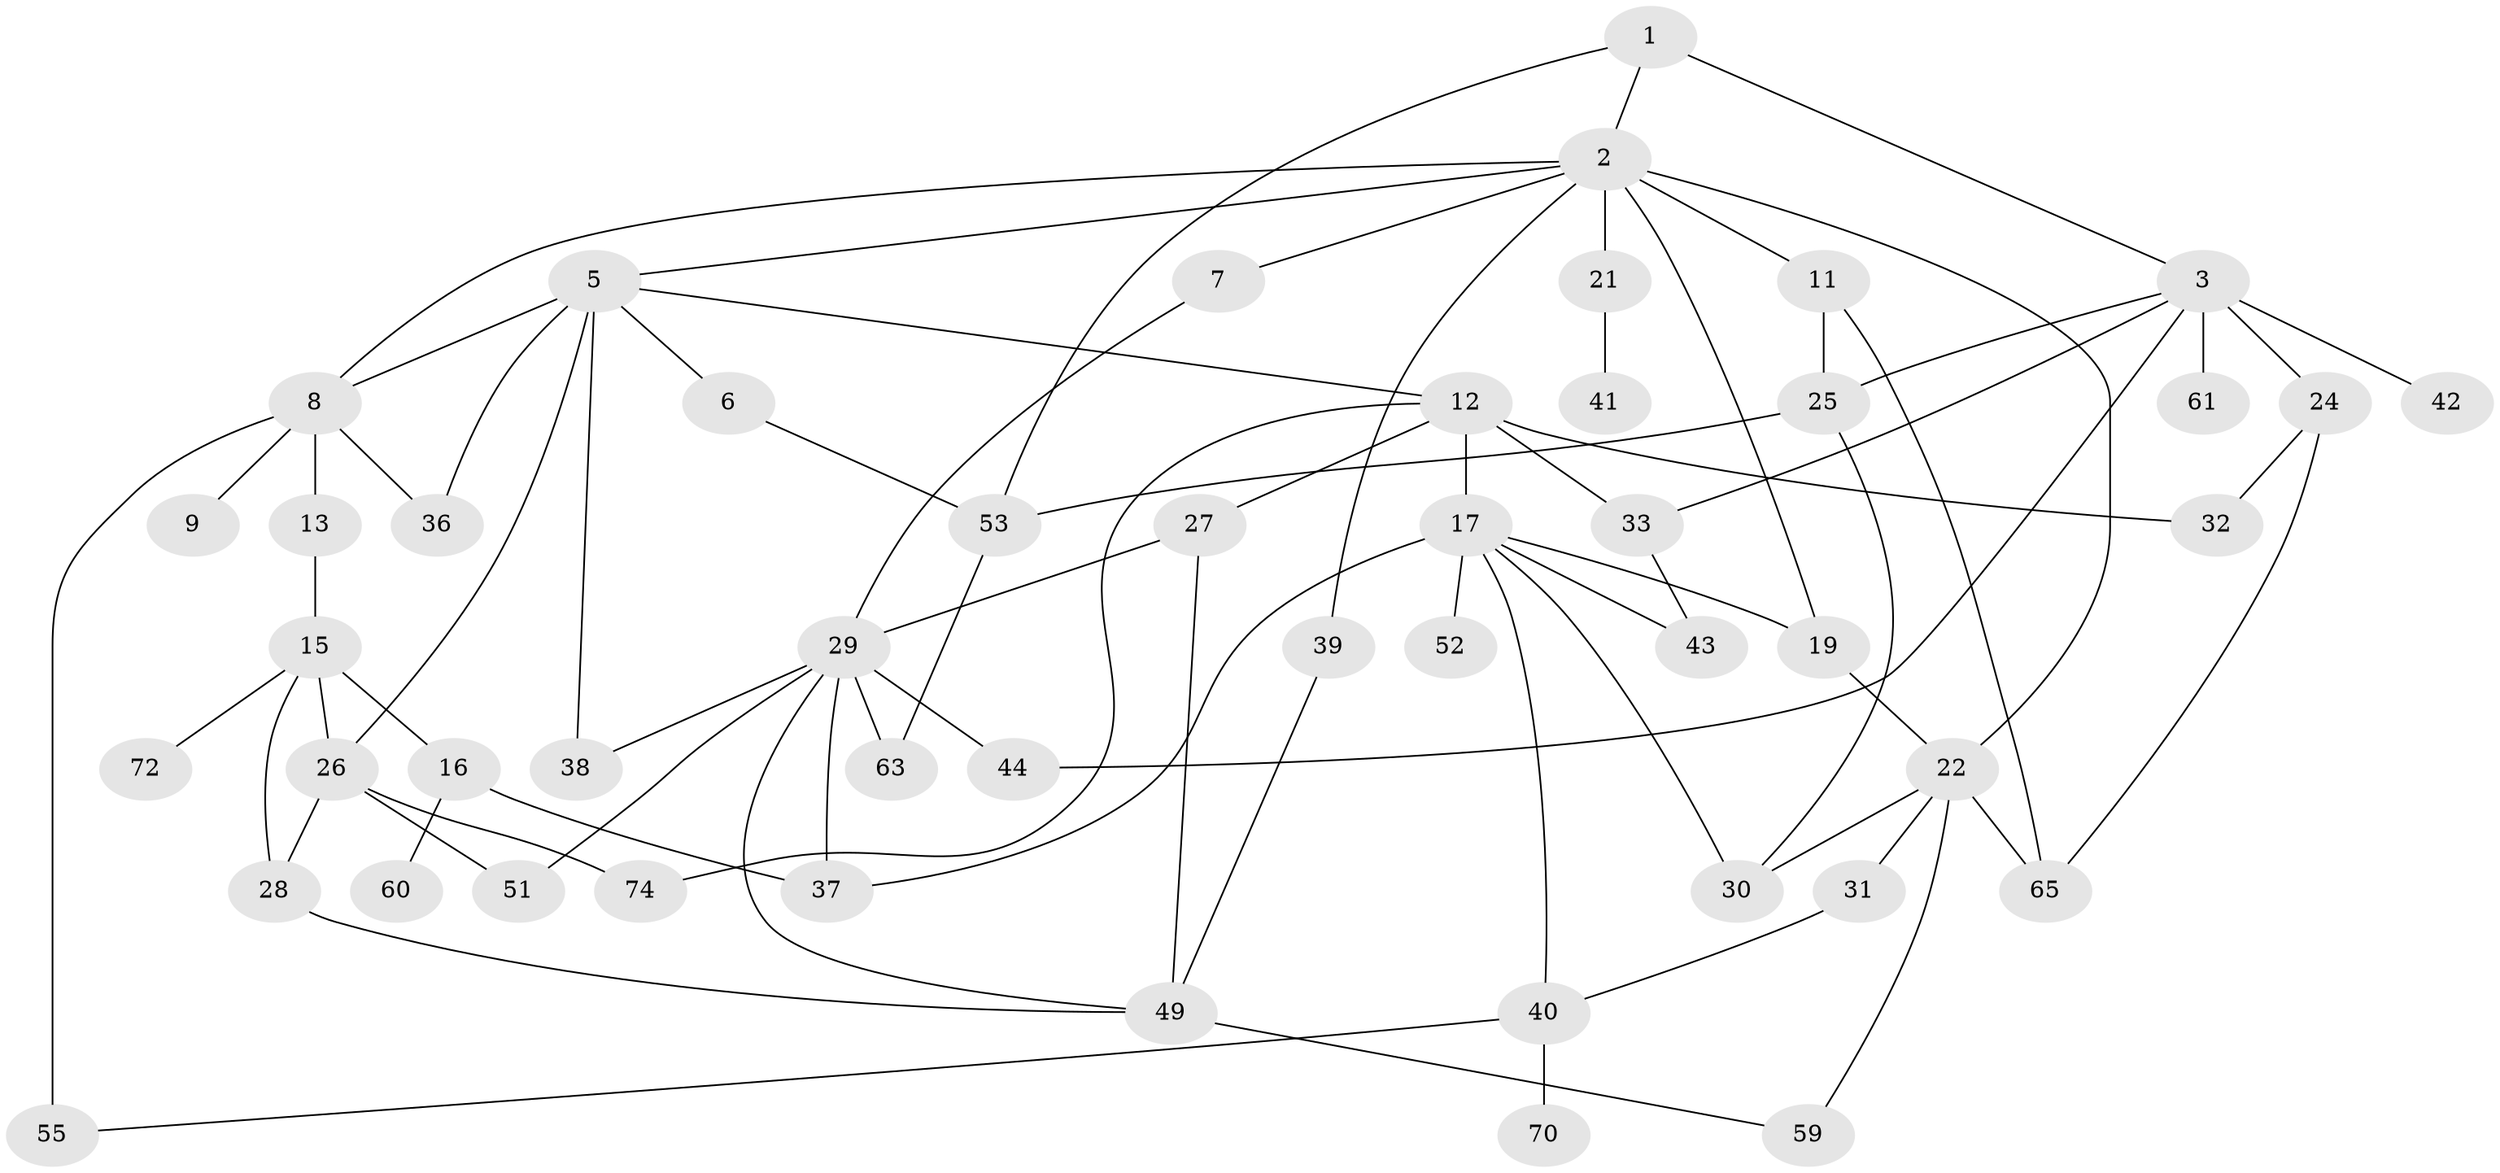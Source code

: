 // original degree distribution, {4: 0.14666666666666667, 7: 0.04, 5: 0.09333333333333334, 2: 0.30666666666666664, 3: 0.21333333333333335, 6: 0.013333333333333334, 1: 0.18666666666666668}
// Generated by graph-tools (version 1.1) at 2025/41/03/06/25 10:41:31]
// undirected, 49 vertices, 78 edges
graph export_dot {
graph [start="1"]
  node [color=gray90,style=filled];
  1 [super="+23"];
  2 [super="+4"];
  3 [super="+14"];
  5 [super="+10"];
  6;
  7 [super="+71"];
  8 [super="+45"];
  9 [super="+64"];
  11 [super="+18"];
  12 [super="+66"];
  13;
  15 [super="+47"];
  16 [super="+48"];
  17 [super="+35"];
  19 [super="+20"];
  21 [super="+73"];
  22 [super="+46"];
  24 [super="+67"];
  25 [super="+58"];
  26 [super="+56"];
  27;
  28 [super="+69"];
  29 [super="+34"];
  30;
  31;
  32;
  33 [super="+54"];
  36;
  37 [super="+50"];
  38;
  39;
  40 [super="+75"];
  41;
  42;
  43 [super="+57"];
  44;
  49 [super="+62"];
  51;
  52;
  53;
  55 [super="+68"];
  59;
  60;
  61;
  63;
  65;
  70;
  72;
  74;
  1 -- 2;
  1 -- 3 [weight=2];
  1 -- 53;
  2 -- 8;
  2 -- 22;
  2 -- 19;
  2 -- 7;
  2 -- 5;
  2 -- 21;
  2 -- 39;
  2 -- 11;
  3 -- 24;
  3 -- 33;
  3 -- 44;
  3 -- 61;
  3 -- 25;
  3 -- 42;
  5 -- 6;
  5 -- 36;
  5 -- 8;
  5 -- 26;
  5 -- 12;
  5 -- 38;
  6 -- 53;
  7 -- 29;
  8 -- 9;
  8 -- 13;
  8 -- 36;
  8 -- 55 [weight=2];
  11 -- 25;
  11 -- 65;
  12 -- 17;
  12 -- 27;
  12 -- 32;
  12 -- 74;
  12 -- 33;
  13 -- 15;
  15 -- 16;
  15 -- 28;
  15 -- 72;
  15 -- 26;
  16 -- 60;
  16 -- 37;
  17 -- 19;
  17 -- 52 [weight=2];
  17 -- 37;
  17 -- 40;
  17 -- 43;
  17 -- 30;
  19 -- 22;
  21 -- 41;
  22 -- 30;
  22 -- 31;
  22 -- 59;
  22 -- 65;
  24 -- 32;
  24 -- 65;
  25 -- 53;
  25 -- 30;
  26 -- 51;
  26 -- 74;
  26 -- 28;
  27 -- 29;
  27 -- 49;
  28 -- 49;
  29 -- 37;
  29 -- 38;
  29 -- 49;
  29 -- 51;
  29 -- 44;
  29 -- 63;
  31 -- 40;
  33 -- 43;
  39 -- 49;
  40 -- 70;
  40 -- 55;
  49 -- 59;
  53 -- 63;
}
